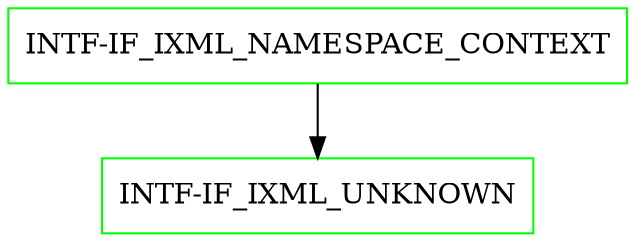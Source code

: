 digraph G {
  "INTF-IF_IXML_NAMESPACE_CONTEXT" [shape=box,color=green];
  "INTF-IF_IXML_UNKNOWN" [shape=box,color=green,URL="./INTF_IF_IXML_UNKNOWN.html"];
  "INTF-IF_IXML_NAMESPACE_CONTEXT" -> "INTF-IF_IXML_UNKNOWN";
}
